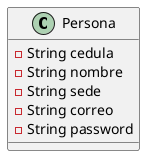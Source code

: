 @startuml Persona
class Persona {
    - String cedula
    - String nombre
    - String sede
    - String correo 
    - String password 
}
@enduml